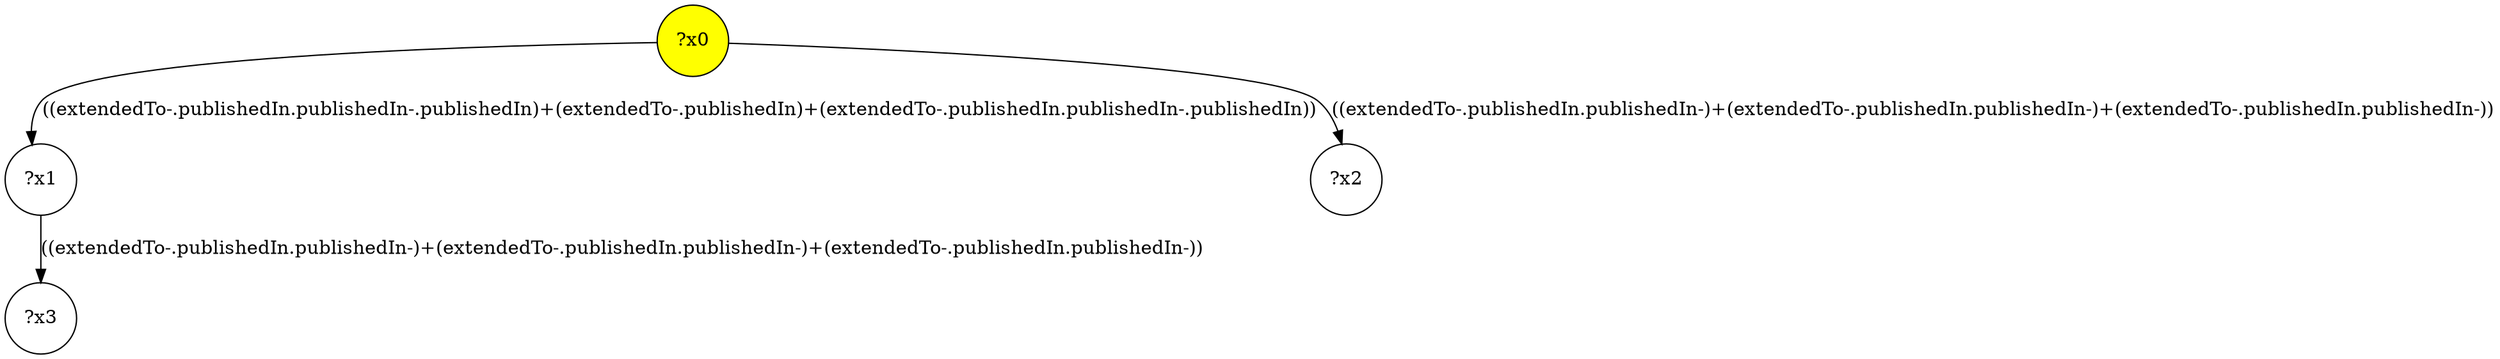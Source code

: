 digraph g {
	x0 [fillcolor="yellow", style="filled," shape=circle, label="?x0"];
	x1 [shape=circle, label="?x1"];
	x0 -> x1 [label="((extendedTo-.publishedIn.publishedIn-.publishedIn)+(extendedTo-.publishedIn)+(extendedTo-.publishedIn.publishedIn-.publishedIn))"];
	x2 [shape=circle, label="?x2"];
	x0 -> x2 [label="((extendedTo-.publishedIn.publishedIn-)+(extendedTo-.publishedIn.publishedIn-)+(extendedTo-.publishedIn.publishedIn-))"];
	x3 [shape=circle, label="?x3"];
	x1 -> x3 [label="((extendedTo-.publishedIn.publishedIn-)+(extendedTo-.publishedIn.publishedIn-)+(extendedTo-.publishedIn.publishedIn-))"];
}
